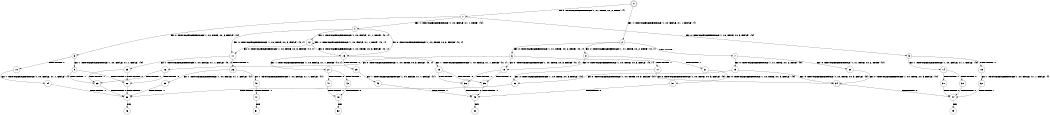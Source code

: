 digraph BCG {
size = "7, 10.5";
center = TRUE;
node [shape = circle];
0 [peripheries = 2];
0 -> 1 [label = "EX !0 !ATOMIC_EXCH_BRANCH (1, +1, TRUE, +0, 2, TRUE) !{}"];
0 -> 2 [label = "EX !1 !ATOMIC_EXCH_BRANCH (1, +0, FALSE, +1, 1, FALSE) !{}"];
1 -> 3 [label = "EX !0 !ATOMIC_EXCH_BRANCH (1, +0, TRUE, +0, 3, FALSE) !{0}"];
1 -> 4 [label = "EX !1 !ATOMIC_EXCH_BRANCH (1, +0, FALSE, +1, 1, TRUE) !{0}"];
1 -> 5 [label = "EX !0 !ATOMIC_EXCH_BRANCH (1, +0, TRUE, +0, 3, FALSE) !{0}"];
2 -> 6 [label = "EX !0 !ATOMIC_EXCH_BRANCH (1, +1, TRUE, +0, 2, TRUE) !{0, 1}"];
2 -> 7 [label = "TERMINATE !1"];
2 -> 8 [label = "EX !0 !ATOMIC_EXCH_BRANCH (1, +1, TRUE, +0, 2, TRUE) !{0, 1}"];
3 -> 9 [label = "EX !1 !ATOMIC_EXCH_BRANCH (1, +0, FALSE, +1, 1, FALSE) !{0}"];
3 -> 10 [label = "TERMINATE !0"];
4 -> 11 [label = "EX !0 !ATOMIC_EXCH_BRANCH (1, +0, TRUE, +0, 3, FALSE) !{0, 1}"];
4 -> 12 [label = "EX !1 !ATOMIC_EXCH_BRANCH (1, +0, FALSE, +1, 1, TRUE) !{0, 1}"];
4 -> 13 [label = "EX !0 !ATOMIC_EXCH_BRANCH (1, +0, TRUE, +0, 3, FALSE) !{0, 1}"];
5 -> 14 [label = "EX !1 !ATOMIC_EXCH_BRANCH (1, +0, FALSE, +1, 1, FALSE) !{0}"];
5 -> 15 [label = "TERMINATE !0"];
6 -> 16 [label = "EX !0 !ATOMIC_EXCH_BRANCH (1, +0, TRUE, +0, 3, FALSE) !{0, 1}"];
6 -> 17 [label = "TERMINATE !1"];
6 -> 18 [label = "EX !0 !ATOMIC_EXCH_BRANCH (1, +0, TRUE, +0, 3, FALSE) !{0, 1}"];
7 -> 19 [label = "EX !0 !ATOMIC_EXCH_BRANCH (1, +1, TRUE, +0, 2, TRUE) !{0}"];
7 -> 20 [label = "EX !0 !ATOMIC_EXCH_BRANCH (1, +1, TRUE, +0, 2, TRUE) !{0}"];
8 -> 18 [label = "EX !0 !ATOMIC_EXCH_BRANCH (1, +0, TRUE, +0, 3, FALSE) !{0, 1}"];
8 -> 21 [label = "TERMINATE !1"];
9 -> 22 [label = "TERMINATE !0"];
9 -> 23 [label = "TERMINATE !1"];
10 -> 24 [label = "EX !1 !ATOMIC_EXCH_BRANCH (1, +0, FALSE, +1, 1, FALSE) !{}"];
11 -> 25 [label = "EX !1 !ATOMIC_EXCH_BRANCH (1, +0, FALSE, +1, 1, FALSE) !{0, 1}"];
11 -> 26 [label = "TERMINATE !0"];
12 -> 11 [label = "EX !0 !ATOMIC_EXCH_BRANCH (1, +0, TRUE, +0, 3, FALSE) !{0, 1}"];
12 -> 12 [label = "EX !1 !ATOMIC_EXCH_BRANCH (1, +0, FALSE, +1, 1, TRUE) !{0, 1}"];
12 -> 13 [label = "EX !0 !ATOMIC_EXCH_BRANCH (1, +0, TRUE, +0, 3, FALSE) !{0, 1}"];
13 -> 27 [label = "EX !1 !ATOMIC_EXCH_BRANCH (1, +0, FALSE, +1, 1, FALSE) !{0, 1}"];
13 -> 28 [label = "EX !1 !ATOMIC_EXCH_BRANCH (1, +0, FALSE, +1, 1, FALSE) !{0, 1}"];
13 -> 29 [label = "TERMINATE !0"];
14 -> 30 [label = "TERMINATE !0"];
14 -> 31 [label = "TERMINATE !1"];
15 -> 32 [label = "EX !1 !ATOMIC_EXCH_BRANCH (1, +0, FALSE, +1, 1, FALSE) !{}"];
16 -> 22 [label = "TERMINATE !0"];
16 -> 23 [label = "TERMINATE !1"];
17 -> 33 [label = "EX !0 !ATOMIC_EXCH_BRANCH (1, +0, TRUE, +0, 3, FALSE) !{0}"];
17 -> 34 [label = "EX !0 !ATOMIC_EXCH_BRANCH (1, +0, TRUE, +0, 3, FALSE) !{0}"];
18 -> 35 [label = "TERMINATE !0"];
18 -> 36 [label = "TERMINATE !1"];
19 -> 33 [label = "EX !0 !ATOMIC_EXCH_BRANCH (1, +0, TRUE, +0, 3, FALSE) !{0}"];
19 -> 34 [label = "EX !0 !ATOMIC_EXCH_BRANCH (1, +0, TRUE, +0, 3, FALSE) !{0}"];
20 -> 34 [label = "EX !0 !ATOMIC_EXCH_BRANCH (1, +0, TRUE, +0, 3, FALSE) !{0}"];
21 -> 37 [label = "EX !0 !ATOMIC_EXCH_BRANCH (1, +0, TRUE, +0, 3, FALSE) !{0}"];
22 -> 38 [label = "TERMINATE !1"];
23 -> 38 [label = "TERMINATE !0"];
24 -> 38 [label = "TERMINATE !1"];
25 -> 22 [label = "TERMINATE !0"];
25 -> 23 [label = "TERMINATE !1"];
26 -> 39 [label = "EX !1 !ATOMIC_EXCH_BRANCH (1, +0, FALSE, +1, 1, FALSE) !{1}"];
26 -> 40 [label = "EX !1 !ATOMIC_EXCH_BRANCH (1, +0, FALSE, +1, 1, FALSE) !{1}"];
27 -> 41 [label = "TERMINATE !0"];
27 -> 42 [label = "TERMINATE !1"];
28 -> 35 [label = "TERMINATE !0"];
28 -> 36 [label = "TERMINATE !1"];
29 -> 43 [label = "EX !1 !ATOMIC_EXCH_BRANCH (1, +0, FALSE, +1, 1, FALSE) !{1}"];
30 -> 44 [label = "TERMINATE !1"];
31 -> 44 [label = "TERMINATE !0"];
32 -> 44 [label = "TERMINATE !1"];
33 -> 38 [label = "TERMINATE !0"];
34 -> 44 [label = "TERMINATE !0"];
35 -> 45 [label = "TERMINATE !1"];
36 -> 45 [label = "TERMINATE !0"];
37 -> 45 [label = "TERMINATE !0"];
38 -> 46 [label = "exit"];
39 -> 38 [label = "TERMINATE !1"];
40 -> 47 [label = "TERMINATE !1"];
41 -> 48 [label = "TERMINATE !1"];
42 -> 48 [label = "TERMINATE !0"];
43 -> 45 [label = "TERMINATE !1"];
44 -> 49 [label = "exit"];
45 -> 50 [label = "exit"];
47 -> 51 [label = "exit"];
48 -> 52 [label = "exit"];
}
